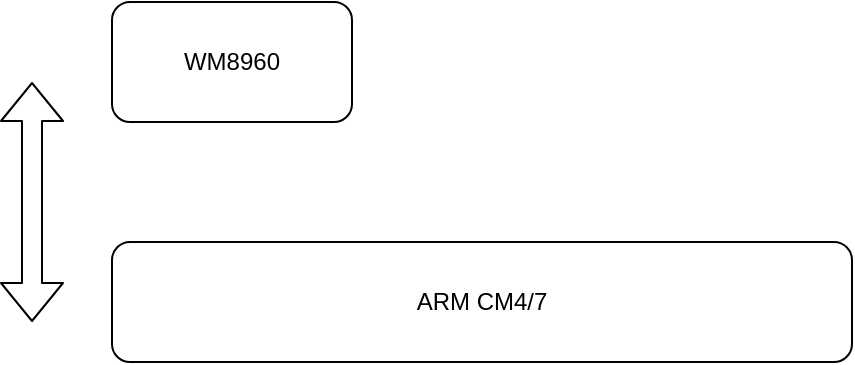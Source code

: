 <mxfile version="11.1.4" type="github"><diagram id="QG150Plsd45FWWPV4GpE" name="Page-1"><mxGraphModel dx="1422" dy="694" grid="1" gridSize="10" guides="1" tooltips="1" connect="1" arrows="1" fold="1" page="1" pageScale="1" pageWidth="1100" pageHeight="850" math="0" shadow="0"><root><mxCell id="0"/><mxCell id="1" parent="0"/><mxCell id="L_P6z5lpoS1UQQtKb3nT-2" value="&lt;span style=&quot;white-space: normal&quot;&gt;ARM CM4/7&lt;/span&gt;" style="rounded=1;whiteSpace=wrap;html=1;" vertex="1" parent="1"><mxGeometry x="360" y="440" width="370" height="60" as="geometry"/></mxCell><mxCell id="L_P6z5lpoS1UQQtKb3nT-4" value="WM8960" style="rounded=1;whiteSpace=wrap;html=1;" vertex="1" parent="1"><mxGeometry x="360" y="320" width="120" height="60" as="geometry"/></mxCell><mxCell id="L_P6z5lpoS1UQQtKb3nT-7" value="" style="shape=flexArrow;endArrow=classic;startArrow=classic;html=1;" edge="1" parent="1"><mxGeometry width="50" height="50" relative="1" as="geometry"><mxPoint x="320" y="480" as="sourcePoint"/><mxPoint x="320" y="360" as="targetPoint"/></mxGeometry></mxCell></root></mxGraphModel></diagram></mxfile>